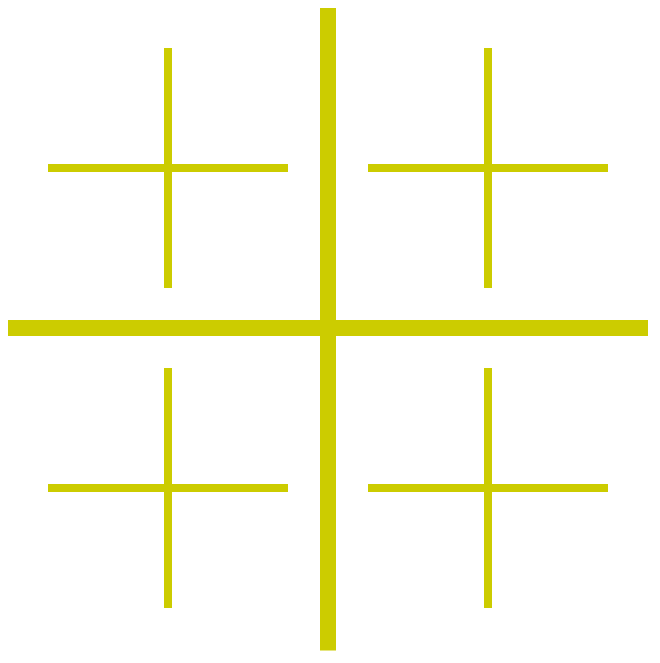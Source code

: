 <mxfile version="21.5.0" type="device">
  <diagram name="Page-1" id="2LRyR_PnIF3I-SpiMt3f">
    <mxGraphModel dx="778" dy="487" grid="1" gridSize="10" guides="1" tooltips="1" connect="1" arrows="1" fold="1" page="1" pageScale="1" pageWidth="850" pageHeight="1100" math="0" shadow="0">
      <root>
        <mxCell id="0" />
        <mxCell id="1" parent="0" />
        <mxCell id="StHk9itEW8hdJCkbpM_v-1" value="" style="endArrow=none;html=1;rounded=0;strokeColor=#CCCC00;strokeWidth=8;" edge="1" parent="1">
          <mxGeometry width="50" height="50" relative="1" as="geometry">
            <mxPoint x="200" y="361.2" as="sourcePoint" />
            <mxPoint x="200" y="40" as="targetPoint" />
          </mxGeometry>
        </mxCell>
        <mxCell id="StHk9itEW8hdJCkbpM_v-2" value="" style="endArrow=none;html=1;rounded=0;strokeColor=#CCCC00;strokeWidth=8;" edge="1" parent="1">
          <mxGeometry width="50" height="50" relative="1" as="geometry">
            <mxPoint x="40" y="200" as="sourcePoint" />
            <mxPoint x="360" y="200" as="targetPoint" />
          </mxGeometry>
        </mxCell>
        <mxCell id="StHk9itEW8hdJCkbpM_v-3" value="" style="endArrow=none;html=1;rounded=0;strokeColor=#CCCC00;strokeWidth=4;" edge="1" parent="1">
          <mxGeometry width="50" height="50" relative="1" as="geometry">
            <mxPoint x="280" y="180" as="sourcePoint" />
            <mxPoint x="280" y="60" as="targetPoint" />
          </mxGeometry>
        </mxCell>
        <mxCell id="StHk9itEW8hdJCkbpM_v-4" value="" style="endArrow=none;html=1;rounded=0;strokeColor=#CCCC00;strokeWidth=4;" edge="1" parent="1">
          <mxGeometry width="50" height="50" relative="1" as="geometry">
            <mxPoint x="220" y="120" as="sourcePoint" />
            <mxPoint x="340" y="120" as="targetPoint" />
          </mxGeometry>
        </mxCell>
        <mxCell id="StHk9itEW8hdJCkbpM_v-5" value="" style="endArrow=none;html=1;rounded=0;strokeColor=#CCCC00;strokeWidth=4;" edge="1" parent="1">
          <mxGeometry width="50" height="50" relative="1" as="geometry">
            <mxPoint x="120" y="180" as="sourcePoint" />
            <mxPoint x="120" y="60" as="targetPoint" />
          </mxGeometry>
        </mxCell>
        <mxCell id="StHk9itEW8hdJCkbpM_v-6" value="" style="endArrow=none;html=1;rounded=0;strokeColor=#CCCC00;strokeWidth=4;" edge="1" parent="1">
          <mxGeometry width="50" height="50" relative="1" as="geometry">
            <mxPoint x="60" y="120" as="sourcePoint" />
            <mxPoint x="180" y="120" as="targetPoint" />
          </mxGeometry>
        </mxCell>
        <mxCell id="StHk9itEW8hdJCkbpM_v-7" value="" style="endArrow=none;html=1;rounded=0;strokeColor=#CCCC00;strokeWidth=4;" edge="1" parent="1">
          <mxGeometry width="50" height="50" relative="1" as="geometry">
            <mxPoint x="120" y="340" as="sourcePoint" />
            <mxPoint x="120" y="220" as="targetPoint" />
          </mxGeometry>
        </mxCell>
        <mxCell id="StHk9itEW8hdJCkbpM_v-8" value="" style="endArrow=none;html=1;rounded=0;strokeColor=#CCCC00;strokeWidth=4;" edge="1" parent="1">
          <mxGeometry width="50" height="50" relative="1" as="geometry">
            <mxPoint x="60" y="280" as="sourcePoint" />
            <mxPoint x="180" y="280" as="targetPoint" />
          </mxGeometry>
        </mxCell>
        <mxCell id="StHk9itEW8hdJCkbpM_v-9" value="" style="endArrow=none;html=1;rounded=0;strokeColor=#CCCC00;strokeWidth=4;" edge="1" parent="1">
          <mxGeometry width="50" height="50" relative="1" as="geometry">
            <mxPoint x="280" y="340" as="sourcePoint" />
            <mxPoint x="280" y="220" as="targetPoint" />
          </mxGeometry>
        </mxCell>
        <mxCell id="StHk9itEW8hdJCkbpM_v-10" value="" style="endArrow=none;html=1;rounded=0;strokeColor=#CCCC00;strokeWidth=4;" edge="1" parent="1">
          <mxGeometry width="50" height="50" relative="1" as="geometry">
            <mxPoint x="220" y="280" as="sourcePoint" />
            <mxPoint x="340" y="280" as="targetPoint" />
          </mxGeometry>
        </mxCell>
      </root>
    </mxGraphModel>
  </diagram>
</mxfile>
